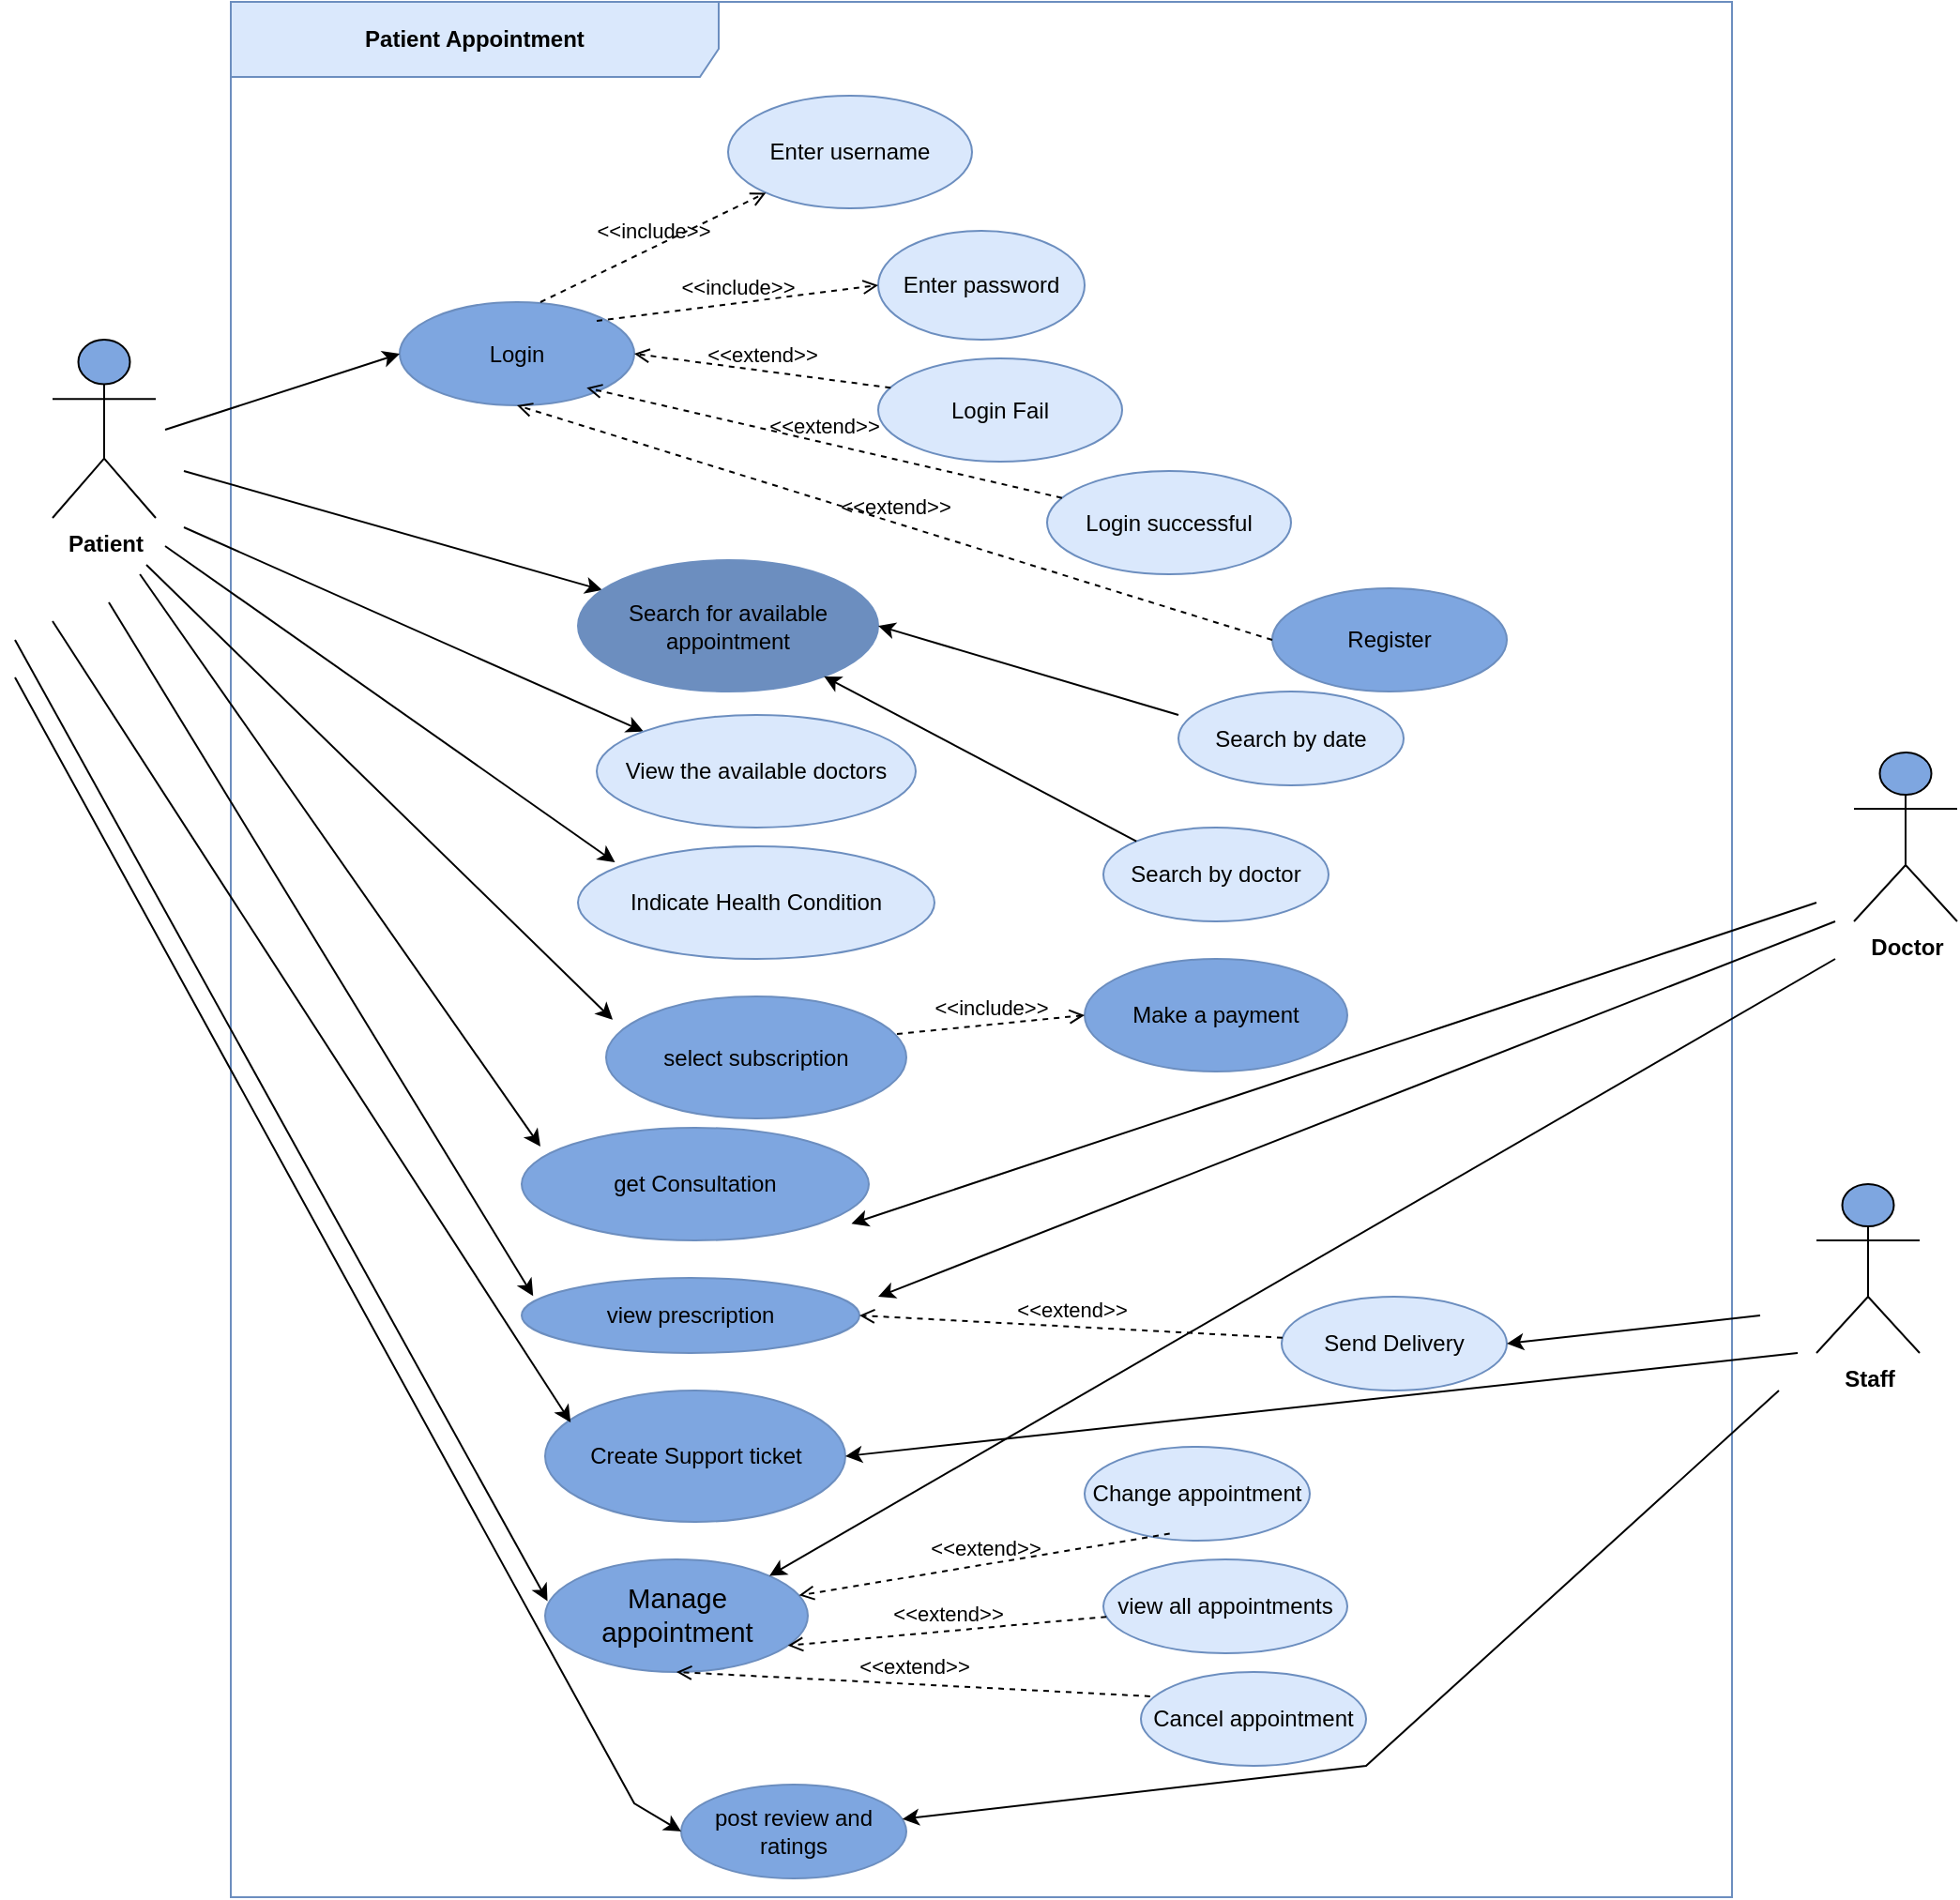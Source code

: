 <mxfile version="20.6.2" type="device"><diagram id="zKgMkxpr7aXGDSZAXIma" name="Page-1"><mxGraphModel dx="1856" dy="709" grid="1" gridSize="10" guides="1" tooltips="1" connect="1" arrows="1" fold="1" page="1" pageScale="1" pageWidth="850" pageHeight="1100" math="0" shadow="0"><root><mxCell id="0"/><mxCell id="1" parent="0"/><mxCell id="Snro-DGdOYwoOTd6aOoQ-40" value="&lt;b&gt;Patient Appointment&lt;/b&gt;" style="shape=umlFrame;whiteSpace=wrap;html=1;fillColor=#dae8fc;width=260;height=40;strokeColor=#6c8ebf;" parent="1" vertex="1"><mxGeometry x="-595" y="40" width="800" height="1010" as="geometry"/></mxCell><mxCell id="Snro-DGdOYwoOTd6aOoQ-57" value="Search by date" style="ellipse;whiteSpace=wrap;html=1;fontSize=12;fillColor=#dae8fc;strokeColor=#6c8ebf;" parent="1" vertex="1"><mxGeometry x="-90" y="407.5" width="120" height="50" as="geometry"/></mxCell><mxCell id="Snro-DGdOYwoOTd6aOoQ-58" value="&lt;b&gt;Patient&lt;/b&gt;" style="shape=umlActor;verticalLabelPosition=bottom;verticalAlign=top;html=1;outlineConnect=0;fontSize=12;fillColor=#7EA6E0;" parent="1" vertex="1"><mxGeometry x="-690" y="220" width="55" height="95" as="geometry"/></mxCell><mxCell id="Snro-DGdOYwoOTd6aOoQ-59" value="Login" style="ellipse;whiteSpace=wrap;html=1;fontSize=12;fillColor=#7EA6E0;strokeColor=#6c8ebf;" parent="1" vertex="1"><mxGeometry x="-505" y="200" width="125" height="55" as="geometry"/></mxCell><mxCell id="Snro-DGdOYwoOTd6aOoQ-60" value="" style="endArrow=classic;html=1;rounded=0;entryX=0;entryY=0.5;entryDx=0;entryDy=0;" parent="1" target="Snro-DGdOYwoOTd6aOoQ-59" edge="1"><mxGeometry width="50" height="50" relative="1" as="geometry"><mxPoint x="-630" y="268" as="sourcePoint"/><mxPoint x="-564.289" y="267.5" as="targetPoint"/></mxGeometry></mxCell><mxCell id="Snro-DGdOYwoOTd6aOoQ-61" value="" style="endArrow=classic;html=1;rounded=0;" parent="1" target="Snro-DGdOYwoOTd6aOoQ-80" edge="1"><mxGeometry width="50" height="50" relative="1" as="geometry"><mxPoint x="-620" y="290" as="sourcePoint"/><mxPoint x="-500" y="290" as="targetPoint"/></mxGeometry></mxCell><mxCell id="Snro-DGdOYwoOTd6aOoQ-63" value="" style="endArrow=classic;html=1;rounded=0;entryX=0;entryY=0;entryDx=0;entryDy=0;" parent="1" target="Snro-DGdOYwoOTd6aOoQ-84" edge="1"><mxGeometry width="50" height="50" relative="1" as="geometry"><mxPoint x="-620" y="320" as="sourcePoint"/><mxPoint x="-483.097" y="402.731" as="targetPoint"/></mxGeometry></mxCell><mxCell id="Snro-DGdOYwoOTd6aOoQ-64" value="" style="endArrow=classic;html=1;rounded=0;entryX=0.104;entryY=0.142;entryDx=0;entryDy=0;entryPerimeter=0;" parent="1" target="Snro-DGdOYwoOTd6aOoQ-85" edge="1"><mxGeometry width="50" height="50" relative="1" as="geometry"><mxPoint x="-630" y="330" as="sourcePoint"/><mxPoint x="-489.963" y="473.68" as="targetPoint"/></mxGeometry></mxCell><mxCell id="Snro-DGdOYwoOTd6aOoQ-66" value="" style="endArrow=classic;html=1;rounded=0;entryX=0.022;entryY=0.191;entryDx=0;entryDy=0;entryPerimeter=0;" parent="1" target="Snro-DGdOYwoOTd6aOoQ-95" edge="1"><mxGeometry width="50" height="50" relative="1" as="geometry"><mxPoint x="-640" y="340" as="sourcePoint"/><mxPoint x="-493.33" y="613.02" as="targetPoint"/></mxGeometry></mxCell><mxCell id="Snro-DGdOYwoOTd6aOoQ-67" value="" style="endArrow=classic;html=1;rounded=0;" parent="1" edge="1"><mxGeometry width="50" height="50" relative="1" as="geometry"><mxPoint x="-643.44" y="345" as="sourcePoint"/><mxPoint x="-430" y="650" as="targetPoint"/></mxGeometry></mxCell><mxCell id="Snro-DGdOYwoOTd6aOoQ-68" value="" style="endArrow=classic;html=1;rounded=0;entryX=0.034;entryY=0.241;entryDx=0;entryDy=0;entryPerimeter=0;" parent="1" target="Snro-DGdOYwoOTd6aOoQ-88" edge="1"><mxGeometry width="50" height="50" relative="1" as="geometry"><mxPoint x="-660" y="360" as="sourcePoint"/><mxPoint x="-450" y="730" as="targetPoint"/></mxGeometry></mxCell><mxCell id="Snro-DGdOYwoOTd6aOoQ-69" value="Enter password" style="ellipse;whiteSpace=wrap;html=1;fontSize=12;fillColor=#dae8fc;strokeColor=#6c8ebf;" parent="1" vertex="1"><mxGeometry x="-250" y="162" width="110" height="58" as="geometry"/></mxCell><mxCell id="Snro-DGdOYwoOTd6aOoQ-70" value="Login Fail" style="ellipse;whiteSpace=wrap;html=1;fontSize=12;fillColor=#dae8fc;strokeColor=#6c8ebf;" parent="1" vertex="1"><mxGeometry x="-250" y="230" width="130" height="55" as="geometry"/></mxCell><mxCell id="Snro-DGdOYwoOTd6aOoQ-71" style="edgeStyle=orthogonalEdgeStyle;rounded=0;orthogonalLoop=1;jettySize=auto;html=1;exitX=0.5;exitY=1;exitDx=0;exitDy=0;" parent="1" source="Snro-DGdOYwoOTd6aOoQ-70" target="Snro-DGdOYwoOTd6aOoQ-70" edge="1"><mxGeometry relative="1" as="geometry"/></mxCell><mxCell id="Snro-DGdOYwoOTd6aOoQ-72" value="Enter username" style="ellipse;whiteSpace=wrap;html=1;fontSize=12;fillColor=#dae8fc;strokeColor=#6c8ebf;" parent="1" vertex="1"><mxGeometry x="-330" y="90" width="130" height="60" as="geometry"/></mxCell><mxCell id="Snro-DGdOYwoOTd6aOoQ-73" value="Login successful" style="ellipse;whiteSpace=wrap;html=1;fontSize=12;fillColor=#dae8fc;strokeColor=#6c8ebf;" parent="1" vertex="1"><mxGeometry x="-160" y="290" width="130" height="55" as="geometry"/></mxCell><mxCell id="Snro-DGdOYwoOTd6aOoQ-74" value="&amp;lt;&amp;lt;include&amp;gt;&amp;gt;" style="html=1;verticalAlign=bottom;labelBackgroundColor=none;endArrow=open;endFill=0;dashed=1;rounded=0;" parent="1" target="Snro-DGdOYwoOTd6aOoQ-72" edge="1"><mxGeometry width="160" relative="1" as="geometry"><mxPoint x="-430" y="200" as="sourcePoint"/><mxPoint x="-270" y="200" as="targetPoint"/></mxGeometry></mxCell><mxCell id="Snro-DGdOYwoOTd6aOoQ-75" value="&amp;lt;&amp;lt;include&amp;gt;&amp;gt;" style="html=1;verticalAlign=bottom;labelBackgroundColor=none;endArrow=open;endFill=0;dashed=1;rounded=0;entryX=0;entryY=0.5;entryDx=0;entryDy=0;" parent="1" target="Snro-DGdOYwoOTd6aOoQ-69" edge="1"><mxGeometry width="160" relative="1" as="geometry"><mxPoint x="-400" y="210" as="sourcePoint"/><mxPoint x="-240" y="210" as="targetPoint"/></mxGeometry></mxCell><mxCell id="Snro-DGdOYwoOTd6aOoQ-76" value="&amp;lt;&amp;lt;extend&amp;gt;&amp;gt;" style="html=1;verticalAlign=bottom;labelBackgroundColor=none;endArrow=open;endFill=0;dashed=1;rounded=0;entryX=1;entryY=0.5;entryDx=0;entryDy=0;exitX=0.051;exitY=0.285;exitDx=0;exitDy=0;exitPerimeter=0;" parent="1" source="Snro-DGdOYwoOTd6aOoQ-70" target="Snro-DGdOYwoOTd6aOoQ-59" edge="1"><mxGeometry width="160" relative="1" as="geometry"><mxPoint x="-380" y="250" as="sourcePoint"/><mxPoint x="-220" y="250" as="targetPoint"/></mxGeometry></mxCell><mxCell id="Snro-DGdOYwoOTd6aOoQ-77" value="&amp;lt;&amp;lt;extend&amp;gt;&amp;gt;" style="html=1;verticalAlign=bottom;labelBackgroundColor=none;endArrow=open;endFill=0;dashed=1;rounded=0;entryX=0.797;entryY=0.83;entryDx=0;entryDy=0;entryPerimeter=0;" parent="1" source="Snro-DGdOYwoOTd6aOoQ-73" target="Snro-DGdOYwoOTd6aOoQ-59" edge="1"><mxGeometry width="160" relative="1" as="geometry"><mxPoint x="-380" y="240" as="sourcePoint"/><mxPoint x="-220" y="240" as="targetPoint"/></mxGeometry></mxCell><mxCell id="Snro-DGdOYwoOTd6aOoQ-78" value="Register" style="ellipse;whiteSpace=wrap;html=1;fontSize=12;fillColor=#7EA6E0;strokeColor=#6c8ebf;" parent="1" vertex="1"><mxGeometry x="-40" y="352.5" width="125" height="55" as="geometry"/></mxCell><mxCell id="Snro-DGdOYwoOTd6aOoQ-79" value="&amp;lt;&amp;lt;extend&amp;gt;&amp;gt;" style="html=1;verticalAlign=bottom;labelBackgroundColor=none;endArrow=open;endFill=0;dashed=1;rounded=0;entryX=0.5;entryY=1;entryDx=0;entryDy=0;exitX=0;exitY=0.5;exitDx=0;exitDy=0;" parent="1" source="Snro-DGdOYwoOTd6aOoQ-78" target="Snro-DGdOYwoOTd6aOoQ-59" edge="1"><mxGeometry width="160" relative="1" as="geometry"><mxPoint x="-226.681" y="310.821" as="sourcePoint"/><mxPoint x="-395.375" y="255.65" as="targetPoint"/></mxGeometry></mxCell><mxCell id="Snro-DGdOYwoOTd6aOoQ-80" value="Search for available appointment" style="ellipse;whiteSpace=wrap;html=1;fontSize=12;fillColor=#6C8EBF;strokeColor=#6c8ebf;" parent="1" vertex="1"><mxGeometry x="-410" y="337.5" width="160" height="70" as="geometry"/></mxCell><mxCell id="Snro-DGdOYwoOTd6aOoQ-83" value="Search by doctor" style="ellipse;whiteSpace=wrap;html=1;fontSize=12;fillColor=#dae8fc;strokeColor=#6c8ebf;" parent="1" vertex="1"><mxGeometry x="-130" y="480" width="120" height="50" as="geometry"/></mxCell><mxCell id="Snro-DGdOYwoOTd6aOoQ-84" value="&lt;p class=&quot;MsoNormal&quot;&gt;&lt;span lang=&quot;EN-SG&quot;&gt;View the available doctors&lt;/span&gt;&lt;/p&gt;" style="ellipse;whiteSpace=wrap;html=1;fontSize=12;fillColor=#dae8fc;strokeColor=#6c8ebf;" parent="1" vertex="1"><mxGeometry x="-400" y="420" width="170" height="60" as="geometry"/></mxCell><mxCell id="Snro-DGdOYwoOTd6aOoQ-85" value="&lt;p class=&quot;MsoNormal&quot;&gt;Indicate Health Condition&lt;/p&gt;" style="ellipse;whiteSpace=wrap;html=1;fontSize=12;fillColor=#dae8fc;strokeColor=#6c8ebf;" parent="1" vertex="1"><mxGeometry x="-410" y="490" width="190" height="60" as="geometry"/></mxCell><mxCell id="Snro-DGdOYwoOTd6aOoQ-86" value="&lt;p class=&quot;MsoNormal&quot;&gt;&lt;span lang=&quot;EN-SG&quot;&gt;Make a payment&lt;/span&gt;&lt;/p&gt;" style="ellipse;whiteSpace=wrap;html=1;fontSize=12;fillColor=#7EA6E0;strokeColor=#6c8ebf;" parent="1" vertex="1"><mxGeometry x="-140" y="550" width="140" height="60" as="geometry"/></mxCell><mxCell id="Snro-DGdOYwoOTd6aOoQ-87" value="&lt;p class=&quot;MsoNormal&quot;&gt;get Consultation&lt;/p&gt;" style="ellipse;whiteSpace=wrap;html=1;fontSize=12;fillColor=#7EA6E0;strokeColor=#6c8ebf;" parent="1" vertex="1"><mxGeometry x="-440" y="640" width="185" height="60" as="geometry"/></mxCell><mxCell id="Snro-DGdOYwoOTd6aOoQ-88" value="view prescription" style="ellipse;whiteSpace=wrap;html=1;fillColor=#7EA6E0;strokeColor=#6c8ebf;" parent="1" vertex="1"><mxGeometry x="-440" y="720" width="180" height="40" as="geometry"/></mxCell><mxCell id="Snro-DGdOYwoOTd6aOoQ-90" value="Create Support ticket" style="ellipse;whiteSpace=wrap;html=1;fillColor=#7EA6E0;strokeColor=#6c8ebf;" parent="1" vertex="1"><mxGeometry x="-427.5" y="780" width="160" height="70" as="geometry"/></mxCell><mxCell id="Snro-DGdOYwoOTd6aOoQ-91" value="&lt;p class=&quot;MsoNormal&quot;&gt;&lt;span style=&quot;font-size:11.0pt;line-height:&lt;br/&gt;107%;font-family:&amp;quot;Calibri&amp;quot;,sans-serif;mso-ascii-theme-font:minor-latin;&lt;br/&gt;mso-fareast-font-family:Calibri;mso-fareast-theme-font:minor-latin;mso-hansi-theme-font:&lt;br/&gt;minor-latin;mso-bidi-font-family:&amp;quot;Times New Roman&amp;quot;;mso-bidi-theme-font:minor-bidi;&lt;br/&gt;mso-ansi-language:EN-SG;mso-fareast-language:EN-US;mso-bidi-language:AR-SA&quot; lang=&quot;EN-SG&quot;&gt;Manage&lt;br/&gt;appointment&lt;/span&gt;&lt;br&gt;&lt;/p&gt;" style="ellipse;whiteSpace=wrap;html=1;fontSize=12;fillColor=#7EA6E0;strokeColor=#6c8ebf;" parent="1" vertex="1"><mxGeometry x="-427.5" y="870" width="140" height="60" as="geometry"/></mxCell><mxCell id="Snro-DGdOYwoOTd6aOoQ-92" value="&lt;p class=&quot;MsoNormal&quot;&gt;&lt;span lang=&quot;EN-SG&quot;&gt;Change appointment&lt;/span&gt;&lt;/p&gt;" style="ellipse;whiteSpace=wrap;html=1;fontSize=12;fillColor=#dae8fc;strokeColor=#6c8ebf;" parent="1" vertex="1"><mxGeometry x="-140" y="810" width="120" height="50" as="geometry"/></mxCell><mxCell id="Snro-DGdOYwoOTd6aOoQ-93" value="view all appointments" style="ellipse;whiteSpace=wrap;html=1;fillColor=#dae8fc;strokeColor=#6c8ebf;" parent="1" vertex="1"><mxGeometry x="-130" y="870" width="130" height="50" as="geometry"/></mxCell><mxCell id="Snro-DGdOYwoOTd6aOoQ-94" value="&lt;p class=&quot;MsoNormal&quot;&gt;&lt;span lang=&quot;EN-SG&quot;&gt;Cancel appointment&lt;/span&gt;&lt;/p&gt;" style="ellipse;whiteSpace=wrap;html=1;fontSize=12;fillColor=#dae8fc;strokeColor=#6c8ebf;" parent="1" vertex="1"><mxGeometry x="-110" y="930" width="120" height="50" as="geometry"/></mxCell><mxCell id="Snro-DGdOYwoOTd6aOoQ-95" value="select subscription" style="ellipse;whiteSpace=wrap;html=1;fillColor=#7EA6E0;strokeColor=#6c8ebf;" parent="1" vertex="1"><mxGeometry x="-395" y="570" width="160" height="65" as="geometry"/></mxCell><mxCell id="Snro-DGdOYwoOTd6aOoQ-96" value="&lt;p class=&quot;MsoNormal&quot;&gt;post review and ratings&lt;/p&gt;" style="ellipse;whiteSpace=wrap;html=1;fontSize=12;fillColor=#7EA6E0;strokeColor=#6c8ebf;" parent="1" vertex="1"><mxGeometry x="-355" y="990" width="120" height="50" as="geometry"/></mxCell><mxCell id="Snro-DGdOYwoOTd6aOoQ-98" value="" style="endArrow=classic;html=1;rounded=0;entryX=1;entryY=0.5;entryDx=0;entryDy=0;exitX=0;exitY=0.25;exitDx=0;exitDy=0;exitPerimeter=0;" parent="1" source="Snro-DGdOYwoOTd6aOoQ-57" target="Snro-DGdOYwoOTd6aOoQ-80" edge="1"><mxGeometry width="50" height="50" relative="1" as="geometry"><mxPoint x="-260" y="420" as="sourcePoint"/><mxPoint x="-210" y="370" as="targetPoint"/></mxGeometry></mxCell><mxCell id="Snro-DGdOYwoOTd6aOoQ-99" value="" style="endArrow=classic;html=1;rounded=0;exitX=0;exitY=0;exitDx=0;exitDy=0;" parent="1" source="Snro-DGdOYwoOTd6aOoQ-83" target="Snro-DGdOYwoOTd6aOoQ-80" edge="1"><mxGeometry width="50" height="50" relative="1" as="geometry"><mxPoint x="-260" y="430" as="sourcePoint"/><mxPoint x="-210" y="380" as="targetPoint"/></mxGeometry></mxCell><mxCell id="Snro-DGdOYwoOTd6aOoQ-100" value="" style="endArrow=classic;html=1;rounded=0;entryX=0.085;entryY=0.243;entryDx=0;entryDy=0;entryPerimeter=0;" parent="1" target="Snro-DGdOYwoOTd6aOoQ-90" edge="1"><mxGeometry width="50" height="50" relative="1" as="geometry"><mxPoint x="-690" y="370" as="sourcePoint"/><mxPoint x="-630" y="350" as="targetPoint"/></mxGeometry></mxCell><mxCell id="Snro-DGdOYwoOTd6aOoQ-101" value="" style="endArrow=classic;html=1;rounded=0;entryX=0.009;entryY=0.37;entryDx=0;entryDy=0;entryPerimeter=0;" parent="1" target="Snro-DGdOYwoOTd6aOoQ-91" edge="1"><mxGeometry width="50" height="50" relative="1" as="geometry"><mxPoint x="-710" y="380" as="sourcePoint"/><mxPoint x="-670" y="420" as="targetPoint"/></mxGeometry></mxCell><mxCell id="Snro-DGdOYwoOTd6aOoQ-102" value="&amp;lt;&amp;lt;include&amp;gt;&amp;gt;" style="html=1;verticalAlign=bottom;labelBackgroundColor=none;endArrow=open;endFill=0;dashed=1;rounded=0;entryX=0;entryY=0.5;entryDx=0;entryDy=0;" parent="1" target="Snro-DGdOYwoOTd6aOoQ-86" edge="1"><mxGeometry width="160" relative="1" as="geometry"><mxPoint x="-240" y="590" as="sourcePoint"/><mxPoint x="-80" y="590" as="targetPoint"/></mxGeometry></mxCell><mxCell id="Snro-DGdOYwoOTd6aOoQ-107" value="&amp;lt;&amp;lt;extend&amp;gt;&amp;gt;" style="html=1;verticalAlign=bottom;labelBackgroundColor=none;endArrow=open;endFill=0;dashed=1;rounded=0;exitX=0.378;exitY=0.926;exitDx=0;exitDy=0;exitPerimeter=0;" parent="1" source="Snro-DGdOYwoOTd6aOoQ-92" target="Snro-DGdOYwoOTd6aOoQ-91" edge="1"><mxGeometry width="160" relative="1" as="geometry"><mxPoint x="-300" y="860" as="sourcePoint"/><mxPoint x="-140" y="860" as="targetPoint"/></mxGeometry></mxCell><mxCell id="Snro-DGdOYwoOTd6aOoQ-108" value="&amp;lt;&amp;lt;extend&amp;gt;&amp;gt;" style="html=1;verticalAlign=bottom;labelBackgroundColor=none;endArrow=open;endFill=0;dashed=1;rounded=0;entryX=0.924;entryY=0.765;entryDx=0;entryDy=0;entryPerimeter=0;" parent="1" source="Snro-DGdOYwoOTd6aOoQ-93" target="Snro-DGdOYwoOTd6aOoQ-91" edge="1"><mxGeometry width="160" relative="1" as="geometry"><mxPoint x="-280" y="880" as="sourcePoint"/><mxPoint x="-120" y="880" as="targetPoint"/></mxGeometry></mxCell><mxCell id="Snro-DGdOYwoOTd6aOoQ-110" value="&amp;lt;&amp;lt;extend&amp;gt;&amp;gt;" style="html=1;verticalAlign=bottom;labelBackgroundColor=none;endArrow=open;endFill=0;dashed=1;rounded=0;entryX=0.5;entryY=1;entryDx=0;entryDy=0;exitX=0.041;exitY=0.259;exitDx=0;exitDy=0;exitPerimeter=0;" parent="1" source="Snro-DGdOYwoOTd6aOoQ-94" target="Snro-DGdOYwoOTd6aOoQ-91" edge="1"><mxGeometry width="160" relative="1" as="geometry"><mxPoint x="-50" y="1040" as="sourcePoint"/><mxPoint x="-130" y="940" as="targetPoint"/></mxGeometry></mxCell><mxCell id="Snro-DGdOYwoOTd6aOoQ-111" value="" style="endArrow=classic;html=1;rounded=0;entryX=0;entryY=0.5;entryDx=0;entryDy=0;" parent="1" target="Snro-DGdOYwoOTd6aOoQ-96" edge="1"><mxGeometry width="50" height="50" relative="1" as="geometry"><mxPoint x="-710" y="400" as="sourcePoint"/><mxPoint x="-416.24" y="902.2" as="targetPoint"/><Array as="points"><mxPoint x="-380" y="1000"/></Array></mxGeometry></mxCell><mxCell id="Snro-DGdOYwoOTd6aOoQ-112" value="&lt;b&gt;Doctor&lt;/b&gt;" style="shape=umlActor;verticalLabelPosition=bottom;verticalAlign=top;html=1;outlineConnect=0;fontSize=12;fillColor=#7EA6E0;" parent="1" vertex="1"><mxGeometry x="270" y="440" width="55" height="90" as="geometry"/></mxCell><mxCell id="Snro-DGdOYwoOTd6aOoQ-113" value="&lt;b&gt;Staff&lt;/b&gt;" style="shape=umlActor;verticalLabelPosition=bottom;verticalAlign=top;html=1;outlineConnect=0;fontSize=12;fillColor=#7EA6E0;" parent="1" vertex="1"><mxGeometry x="250" y="670" width="55" height="90" as="geometry"/></mxCell><mxCell id="Snro-DGdOYwoOTd6aOoQ-114" value="&lt;p class=&quot;MsoNormal&quot;&gt;Send Delivery&lt;/p&gt;" style="ellipse;whiteSpace=wrap;html=1;fontSize=12;fillColor=#dae8fc;strokeColor=#6c8ebf;" parent="1" vertex="1"><mxGeometry x="-35" y="730" width="120" height="50" as="geometry"/></mxCell><mxCell id="Snro-DGdOYwoOTd6aOoQ-115" value="&amp;lt;&amp;lt;extend&amp;gt;&amp;gt;" style="html=1;verticalAlign=bottom;labelBackgroundColor=none;endArrow=open;endFill=0;dashed=1;rounded=0;entryX=1;entryY=0.5;entryDx=0;entryDy=0;" parent="1" source="Snro-DGdOYwoOTd6aOoQ-114" target="Snro-DGdOYwoOTd6aOoQ-88" edge="1"><mxGeometry width="160" relative="1" as="geometry"><mxPoint x="-260" y="740" as="sourcePoint"/><mxPoint x="-100" y="740" as="targetPoint"/></mxGeometry></mxCell><mxCell id="Snro-DGdOYwoOTd6aOoQ-116" value="" style="endArrow=classic;html=1;rounded=0;entryX=0.95;entryY=0.852;entryDx=0;entryDy=0;entryPerimeter=0;" parent="1" target="Snro-DGdOYwoOTd6aOoQ-87" edge="1"><mxGeometry width="50" height="50" relative="1" as="geometry"><mxPoint x="250" y="520" as="sourcePoint"/><mxPoint x="-210" y="660" as="targetPoint"/></mxGeometry></mxCell><mxCell id="Snro-DGdOYwoOTd6aOoQ-118" value="" style="endArrow=classic;html=1;rounded=0;" parent="1" edge="1"><mxGeometry width="50" height="50" relative="1" as="geometry"><mxPoint x="260" y="530" as="sourcePoint"/><mxPoint x="-250" y="730" as="targetPoint"/></mxGeometry></mxCell><mxCell id="Snro-DGdOYwoOTd6aOoQ-121" value="" style="endArrow=classic;html=1;rounded=0;entryX=1;entryY=0.5;entryDx=0;entryDy=0;" parent="1" target="Snro-DGdOYwoOTd6aOoQ-90" edge="1"><mxGeometry width="50" height="50" relative="1" as="geometry"><mxPoint x="240" y="760" as="sourcePoint"/><mxPoint x="-220" y="820" as="targetPoint"/></mxGeometry></mxCell><mxCell id="Snro-DGdOYwoOTd6aOoQ-122" value="" style="endArrow=classic;html=1;rounded=0;entryX=1;entryY=0.5;entryDx=0;entryDy=0;" parent="1" target="Snro-DGdOYwoOTd6aOoQ-114" edge="1"><mxGeometry width="50" height="50" relative="1" as="geometry"><mxPoint x="220" y="740" as="sourcePoint"/><mxPoint x="40" y="740" as="targetPoint"/></mxGeometry></mxCell><mxCell id="Snro-DGdOYwoOTd6aOoQ-123" value="" style="endArrow=classic;html=1;rounded=0;entryX=1;entryY=0;entryDx=0;entryDy=0;" parent="1" target="Snro-DGdOYwoOTd6aOoQ-91" edge="1"><mxGeometry width="50" height="50" relative="1" as="geometry"><mxPoint x="260" y="550" as="sourcePoint"/><mxPoint x="-250" y="870" as="targetPoint"/></mxGeometry></mxCell><mxCell id="Snro-DGdOYwoOTd6aOoQ-124" value="" style="endArrow=classic;html=1;rounded=0;" parent="1" target="Snro-DGdOYwoOTd6aOoQ-96" edge="1"><mxGeometry width="50" height="50" relative="1" as="geometry"><mxPoint x="230" y="780" as="sourcePoint"/><mxPoint x="160" y="850" as="targetPoint"/><Array as="points"><mxPoint x="10" y="980"/></Array></mxGeometry></mxCell></root></mxGraphModel></diagram></mxfile>